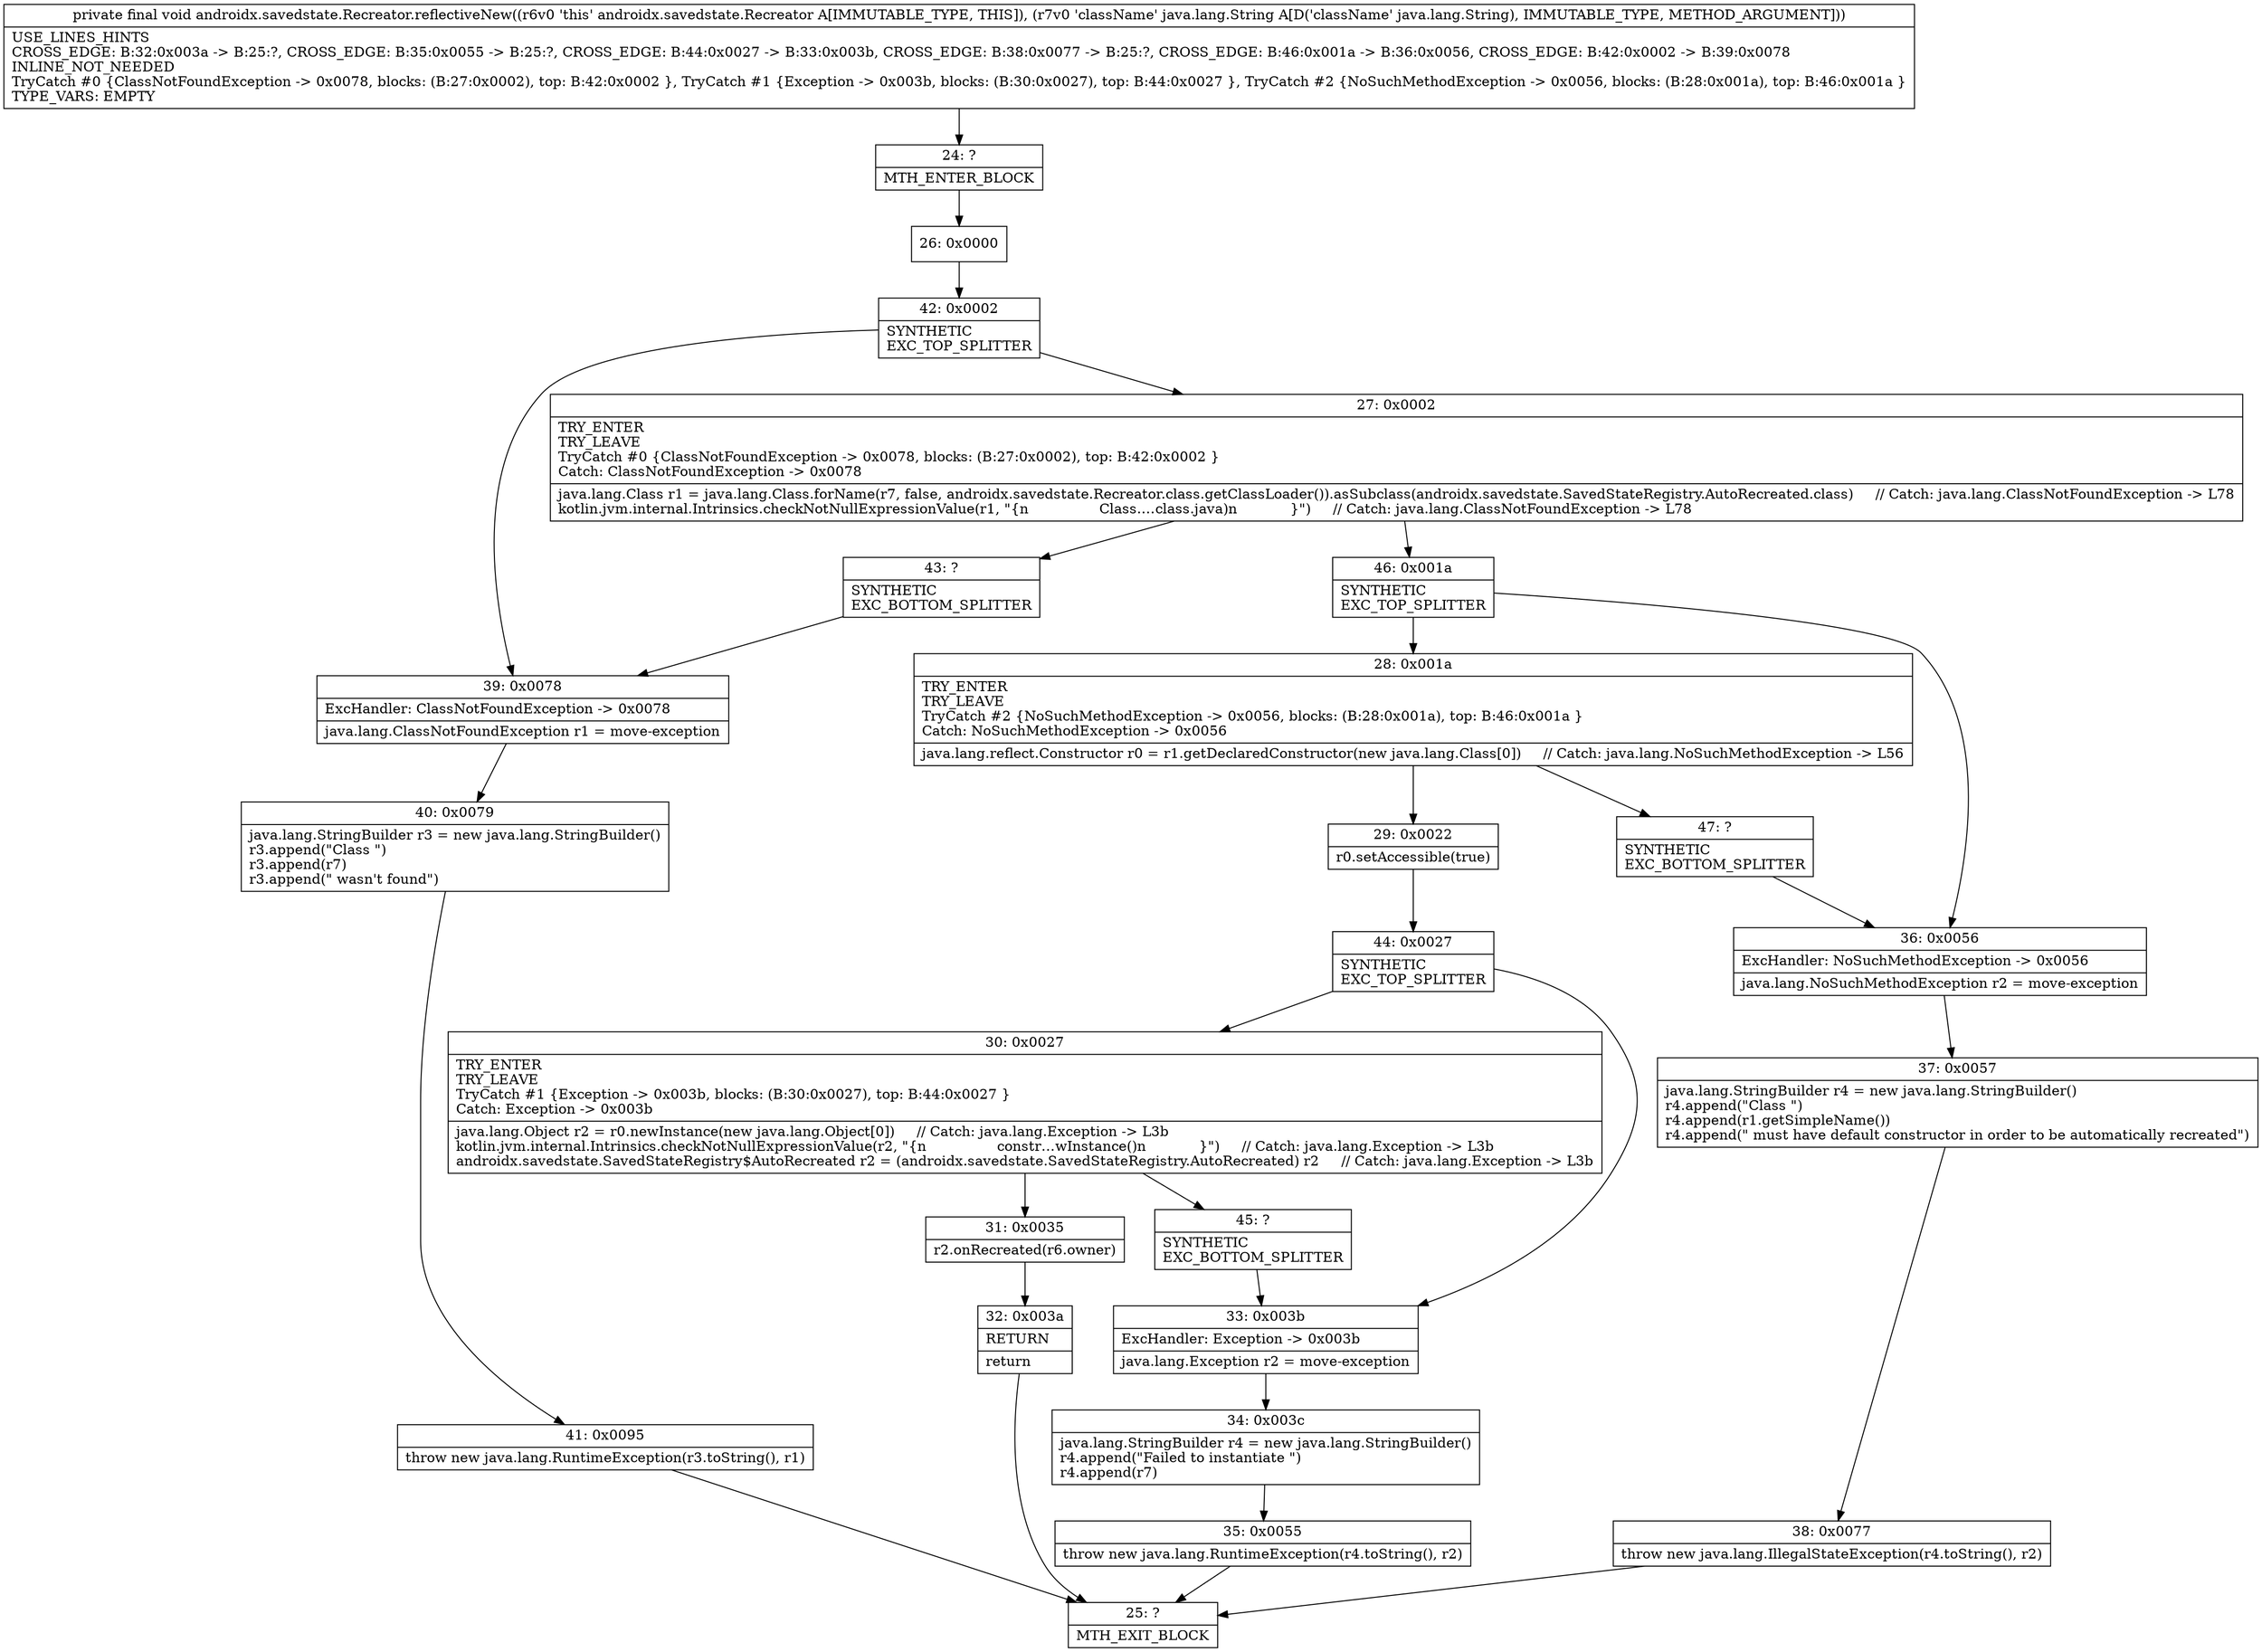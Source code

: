 digraph "CFG forandroidx.savedstate.Recreator.reflectiveNew(Ljava\/lang\/String;)V" {
Node_24 [shape=record,label="{24\:\ ?|MTH_ENTER_BLOCK\l}"];
Node_26 [shape=record,label="{26\:\ 0x0000}"];
Node_42 [shape=record,label="{42\:\ 0x0002|SYNTHETIC\lEXC_TOP_SPLITTER\l}"];
Node_27 [shape=record,label="{27\:\ 0x0002|TRY_ENTER\lTRY_LEAVE\lTryCatch #0 \{ClassNotFoundException \-\> 0x0078, blocks: (B:27:0x0002), top: B:42:0x0002 \}\lCatch: ClassNotFoundException \-\> 0x0078\l|java.lang.Class r1 = java.lang.Class.forName(r7, false, androidx.savedstate.Recreator.class.getClassLoader()).asSubclass(androidx.savedstate.SavedStateRegistry.AutoRecreated.class)     \/\/ Catch: java.lang.ClassNotFoundException \-\> L78\lkotlin.jvm.internal.Intrinsics.checkNotNullExpressionValue(r1, \"\{n                Class.…class.java)n            \}\")     \/\/ Catch: java.lang.ClassNotFoundException \-\> L78\l}"];
Node_43 [shape=record,label="{43\:\ ?|SYNTHETIC\lEXC_BOTTOM_SPLITTER\l}"];
Node_46 [shape=record,label="{46\:\ 0x001a|SYNTHETIC\lEXC_TOP_SPLITTER\l}"];
Node_28 [shape=record,label="{28\:\ 0x001a|TRY_ENTER\lTRY_LEAVE\lTryCatch #2 \{NoSuchMethodException \-\> 0x0056, blocks: (B:28:0x001a), top: B:46:0x001a \}\lCatch: NoSuchMethodException \-\> 0x0056\l|java.lang.reflect.Constructor r0 = r1.getDeclaredConstructor(new java.lang.Class[0])     \/\/ Catch: java.lang.NoSuchMethodException \-\> L56\l}"];
Node_29 [shape=record,label="{29\:\ 0x0022|r0.setAccessible(true)\l}"];
Node_44 [shape=record,label="{44\:\ 0x0027|SYNTHETIC\lEXC_TOP_SPLITTER\l}"];
Node_30 [shape=record,label="{30\:\ 0x0027|TRY_ENTER\lTRY_LEAVE\lTryCatch #1 \{Exception \-\> 0x003b, blocks: (B:30:0x0027), top: B:44:0x0027 \}\lCatch: Exception \-\> 0x003b\l|java.lang.Object r2 = r0.newInstance(new java.lang.Object[0])     \/\/ Catch: java.lang.Exception \-\> L3b\lkotlin.jvm.internal.Intrinsics.checkNotNullExpressionValue(r2, \"\{n                constr…wInstance()n            \}\")     \/\/ Catch: java.lang.Exception \-\> L3b\landroidx.savedstate.SavedStateRegistry$AutoRecreated r2 = (androidx.savedstate.SavedStateRegistry.AutoRecreated) r2     \/\/ Catch: java.lang.Exception \-\> L3b\l}"];
Node_31 [shape=record,label="{31\:\ 0x0035|r2.onRecreated(r6.owner)\l}"];
Node_32 [shape=record,label="{32\:\ 0x003a|RETURN\l|return\l}"];
Node_25 [shape=record,label="{25\:\ ?|MTH_EXIT_BLOCK\l}"];
Node_45 [shape=record,label="{45\:\ ?|SYNTHETIC\lEXC_BOTTOM_SPLITTER\l}"];
Node_33 [shape=record,label="{33\:\ 0x003b|ExcHandler: Exception \-\> 0x003b\l|java.lang.Exception r2 = move\-exception\l}"];
Node_34 [shape=record,label="{34\:\ 0x003c|java.lang.StringBuilder r4 = new java.lang.StringBuilder()\lr4.append(\"Failed to instantiate \")\lr4.append(r7)\l}"];
Node_35 [shape=record,label="{35\:\ 0x0055|throw new java.lang.RuntimeException(r4.toString(), r2)\l}"];
Node_47 [shape=record,label="{47\:\ ?|SYNTHETIC\lEXC_BOTTOM_SPLITTER\l}"];
Node_36 [shape=record,label="{36\:\ 0x0056|ExcHandler: NoSuchMethodException \-\> 0x0056\l|java.lang.NoSuchMethodException r2 = move\-exception\l}"];
Node_37 [shape=record,label="{37\:\ 0x0057|java.lang.StringBuilder r4 = new java.lang.StringBuilder()\lr4.append(\"Class \")\lr4.append(r1.getSimpleName())\lr4.append(\" must have default constructor in order to be automatically recreated\")\l}"];
Node_38 [shape=record,label="{38\:\ 0x0077|throw new java.lang.IllegalStateException(r4.toString(), r2)\l}"];
Node_39 [shape=record,label="{39\:\ 0x0078|ExcHandler: ClassNotFoundException \-\> 0x0078\l|java.lang.ClassNotFoundException r1 = move\-exception\l}"];
Node_40 [shape=record,label="{40\:\ 0x0079|java.lang.StringBuilder r3 = new java.lang.StringBuilder()\lr3.append(\"Class \")\lr3.append(r7)\lr3.append(\" wasn't found\")\l}"];
Node_41 [shape=record,label="{41\:\ 0x0095|throw new java.lang.RuntimeException(r3.toString(), r1)\l}"];
MethodNode[shape=record,label="{private final void androidx.savedstate.Recreator.reflectiveNew((r6v0 'this' androidx.savedstate.Recreator A[IMMUTABLE_TYPE, THIS]), (r7v0 'className' java.lang.String A[D('className' java.lang.String), IMMUTABLE_TYPE, METHOD_ARGUMENT]))  | USE_LINES_HINTS\lCROSS_EDGE: B:32:0x003a \-\> B:25:?, CROSS_EDGE: B:35:0x0055 \-\> B:25:?, CROSS_EDGE: B:44:0x0027 \-\> B:33:0x003b, CROSS_EDGE: B:38:0x0077 \-\> B:25:?, CROSS_EDGE: B:46:0x001a \-\> B:36:0x0056, CROSS_EDGE: B:42:0x0002 \-\> B:39:0x0078\lINLINE_NOT_NEEDED\lTryCatch #0 \{ClassNotFoundException \-\> 0x0078, blocks: (B:27:0x0002), top: B:42:0x0002 \}, TryCatch #1 \{Exception \-\> 0x003b, blocks: (B:30:0x0027), top: B:44:0x0027 \}, TryCatch #2 \{NoSuchMethodException \-\> 0x0056, blocks: (B:28:0x001a), top: B:46:0x001a \}\lTYPE_VARS: EMPTY\l}"];
MethodNode -> Node_24;Node_24 -> Node_26;
Node_26 -> Node_42;
Node_42 -> Node_27;
Node_42 -> Node_39;
Node_27 -> Node_43;
Node_27 -> Node_46;
Node_43 -> Node_39;
Node_46 -> Node_28;
Node_46 -> Node_36;
Node_28 -> Node_29;
Node_28 -> Node_47;
Node_29 -> Node_44;
Node_44 -> Node_30;
Node_44 -> Node_33;
Node_30 -> Node_31;
Node_30 -> Node_45;
Node_31 -> Node_32;
Node_32 -> Node_25;
Node_45 -> Node_33;
Node_33 -> Node_34;
Node_34 -> Node_35;
Node_35 -> Node_25;
Node_47 -> Node_36;
Node_36 -> Node_37;
Node_37 -> Node_38;
Node_38 -> Node_25;
Node_39 -> Node_40;
Node_40 -> Node_41;
Node_41 -> Node_25;
}

